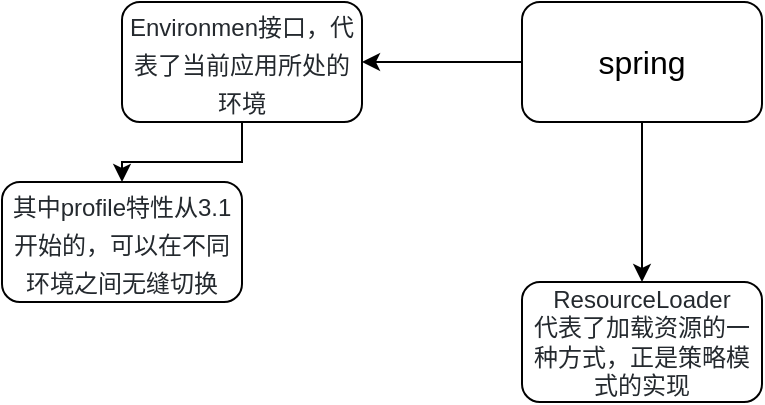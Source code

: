 <mxfile version="11.3.1" type="github" pages="1"><diagram id="qIJYLspVQ3o7fao2UXHa" name="Page-1"><mxGraphModel dx="1408" dy="748" grid="1" gridSize="10" guides="1" tooltips="1" connect="1" arrows="1" fold="1" page="1" pageScale="1" pageWidth="827" pageHeight="1169" math="0" shadow="0"><root><mxCell id="0"/><mxCell id="1" parent="0"/><mxCell id="h1oxah2Q9iBRI1eGJ_lU-7" value="" style="edgeStyle=orthogonalEdgeStyle;rounded=0;orthogonalLoop=1;jettySize=auto;html=1;" edge="1" parent="1" source="h1oxah2Q9iBRI1eGJ_lU-1" target="h1oxah2Q9iBRI1eGJ_lU-6"><mxGeometry relative="1" as="geometry"/></mxCell><mxCell id="h1oxah2Q9iBRI1eGJ_lU-9" value="" style="edgeStyle=orthogonalEdgeStyle;rounded=0;orthogonalLoop=1;jettySize=auto;html=1;fontSize=16;" edge="1" parent="1" source="h1oxah2Q9iBRI1eGJ_lU-1" target="h1oxah2Q9iBRI1eGJ_lU-8"><mxGeometry relative="1" as="geometry"/></mxCell><mxCell id="h1oxah2Q9iBRI1eGJ_lU-1" value="spring" style="rounded=1;whiteSpace=wrap;html=1;fontSize=16;" vertex="1" parent="1"><mxGeometry x="353" y="280" width="120" height="60" as="geometry"/></mxCell><mxCell id="h1oxah2Q9iBRI1eGJ_lU-11" value="" style="edgeStyle=orthogonalEdgeStyle;rounded=0;orthogonalLoop=1;jettySize=auto;html=1;fontSize=16;" edge="1" parent="1" source="h1oxah2Q9iBRI1eGJ_lU-8" target="h1oxah2Q9iBRI1eGJ_lU-10"><mxGeometry relative="1" as="geometry"/></mxCell><mxCell id="h1oxah2Q9iBRI1eGJ_lU-8" value="&lt;span style=&quot;color: rgb(36 , 41 , 46) ; font-family: , &amp;#34;blinkmacsystemfont&amp;#34; , &amp;#34;segoe ui&amp;#34; , &amp;#34;helvetica&amp;#34; , &amp;#34;arial&amp;#34; , sans-serif , &amp;#34;apple color emoji&amp;#34; , &amp;#34;segoe ui emoji&amp;#34; ; background-color: rgb(255 , 255 , 255)&quot;&gt;&lt;font style=&quot;font-size: 12px&quot;&gt;Environmen接口，代表了当前应用所处的环境&lt;/font&gt;&lt;/span&gt;" style="rounded=1;whiteSpace=wrap;html=1;fontSize=16;" vertex="1" parent="1"><mxGeometry x="153" y="280" width="120" height="60" as="geometry"/></mxCell><mxCell id="h1oxah2Q9iBRI1eGJ_lU-10" value="&lt;span style=&quot;color: rgb(36 , 41 , 46) ; font-family: , &amp;#34;blinkmacsystemfont&amp;#34; , &amp;#34;segoe ui&amp;#34; , &amp;#34;helvetica&amp;#34; , &amp;#34;arial&amp;#34; , sans-serif , &amp;#34;apple color emoji&amp;#34; , &amp;#34;segoe ui emoji&amp;#34; ; background-color: rgb(255 , 255 , 255)&quot;&gt;&lt;font style=&quot;font-size: 12px&quot;&gt;其中profile特性从3.1开始的，可以在不同环境之间无缝切换&lt;/font&gt;&lt;/span&gt;" style="rounded=1;whiteSpace=wrap;html=1;fontSize=16;" vertex="1" parent="1"><mxGeometry x="93" y="370" width="120" height="60" as="geometry"/></mxCell><mxCell id="h1oxah2Q9iBRI1eGJ_lU-6" value="&lt;span style=&quot;color: rgb(36 , 41 , 46) ; background-color: rgb(255 , 255 , 255)&quot;&gt;&lt;font style=&quot;font-size: 12px&quot;&gt;ResourceLoader&lt;br&gt;代表了加载资源的一种方式，正是策略模式的实现&lt;br&gt;&lt;/font&gt;&lt;/span&gt;" style="rounded=1;whiteSpace=wrap;html=1;" vertex="1" parent="1"><mxGeometry x="353" y="420" width="120" height="60" as="geometry"/></mxCell></root></mxGraphModel></diagram></mxfile>